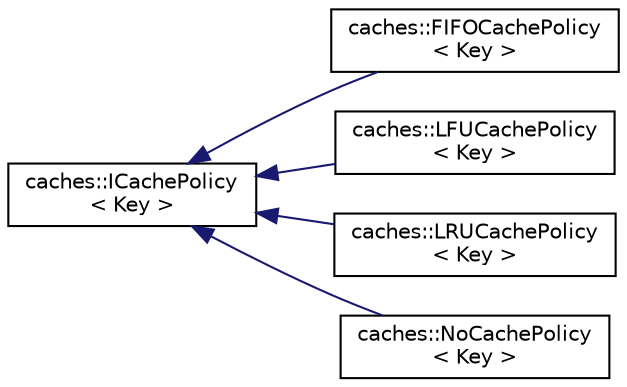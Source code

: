 digraph "Graphical Class Hierarchy"
{
 // LATEX_PDF_SIZE
  edge [fontname="Helvetica",fontsize="10",labelfontname="Helvetica",labelfontsize="10"];
  node [fontname="Helvetica",fontsize="10",shape=record];
  rankdir="LR";
  Node0 [label="caches::ICachePolicy\l\< Key \>",height=0.2,width=0.4,color="black", fillcolor="white", style="filled",URL="$classcaches_1_1ICachePolicy.html",tooltip="Cache policy abstract base class."];
  Node0 -> Node1 [dir="back",color="midnightblue",fontsize="10",style="solid",fontname="Helvetica"];
  Node1 [label="caches::FIFOCachePolicy\l\< Key \>",height=0.2,width=0.4,color="black", fillcolor="white", style="filled",URL="$classcaches_1_1FIFOCachePolicy.html",tooltip="FIFO (First in, first out) cache policy."];
  Node0 -> Node2 [dir="back",color="midnightblue",fontsize="10",style="solid",fontname="Helvetica"];
  Node2 [label="caches::LFUCachePolicy\l\< Key \>",height=0.2,width=0.4,color="black", fillcolor="white", style="filled",URL="$classcaches_1_1LFUCachePolicy.html",tooltip="LFU (Least frequently used) cache policy."];
  Node0 -> Node3 [dir="back",color="midnightblue",fontsize="10",style="solid",fontname="Helvetica"];
  Node3 [label="caches::LRUCachePolicy\l\< Key \>",height=0.2,width=0.4,color="black", fillcolor="white", style="filled",URL="$classcaches_1_1LRUCachePolicy.html",tooltip="LRU (Least Recently Used) cache policy."];
  Node0 -> Node4 [dir="back",color="midnightblue",fontsize="10",style="solid",fontname="Helvetica"];
  Node4 [label="caches::NoCachePolicy\l\< Key \>",height=0.2,width=0.4,color="black", fillcolor="white", style="filled",URL="$classcaches_1_1NoCachePolicy.html",tooltip="Basic no caching policy class."];
}
